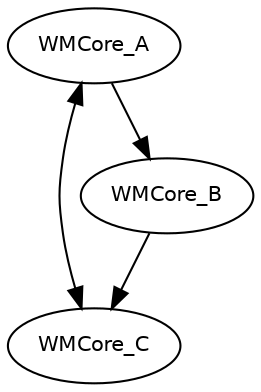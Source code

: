 digraph G {
  concentrate = true;

  rankdir = TB;
  node [style=filled,fillcolor="#ffffff",fontcolor="#000000",fontname=Helvetica,fontsize=10];


    WMCore_A [label="WMCore_A"]
    WMCore_C [label="WMCore_C"]
    WMCore_B [label="WMCore_B"]
    WMCore_C -> WMCore_A
    WMCore_A -> WMCore_B
    WMCore_A -> WMCore_C
    WMCore_B -> WMCore_C
}
